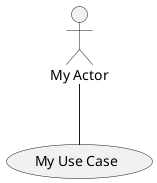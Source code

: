 @startuml My Use Case
(My Use Case) as UC1
actor :My Actor: as A
A -- UC1
@enduml

# Participating Actors

- My Actor
- My Other Actor

# Preconditions

> Optional

- A
- B
- C

# Flow of Events

1. A
2. B
3. C

# Alternative Flow of Events

> Optional

1a. U
2a. V
3a. W

# Postconditions

> Optional

- D
- E
- F

# Quality Requirements

> Optional

- 1
- 2
- 3